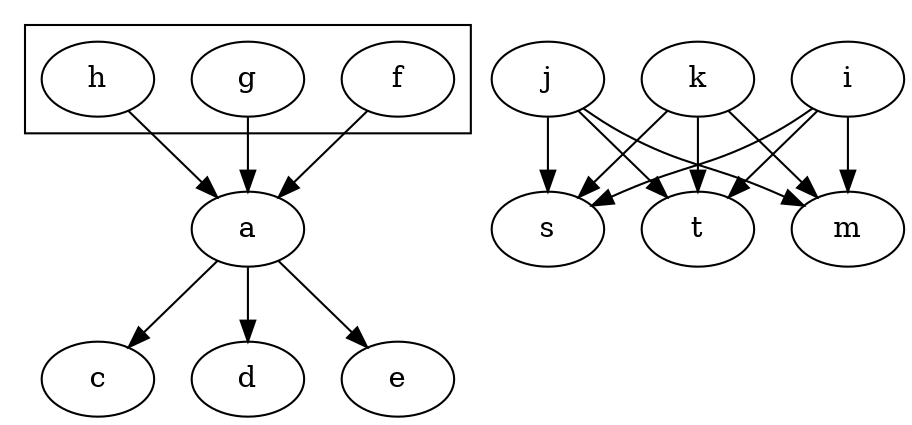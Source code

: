 /* Test subgraphs */
digraph G {
	a -> {
		c; d; e;
	}
	subgraph clusterA {
		f;g;h;
	} -> a;
	{i; j; k} -> {s;t;m};
}
